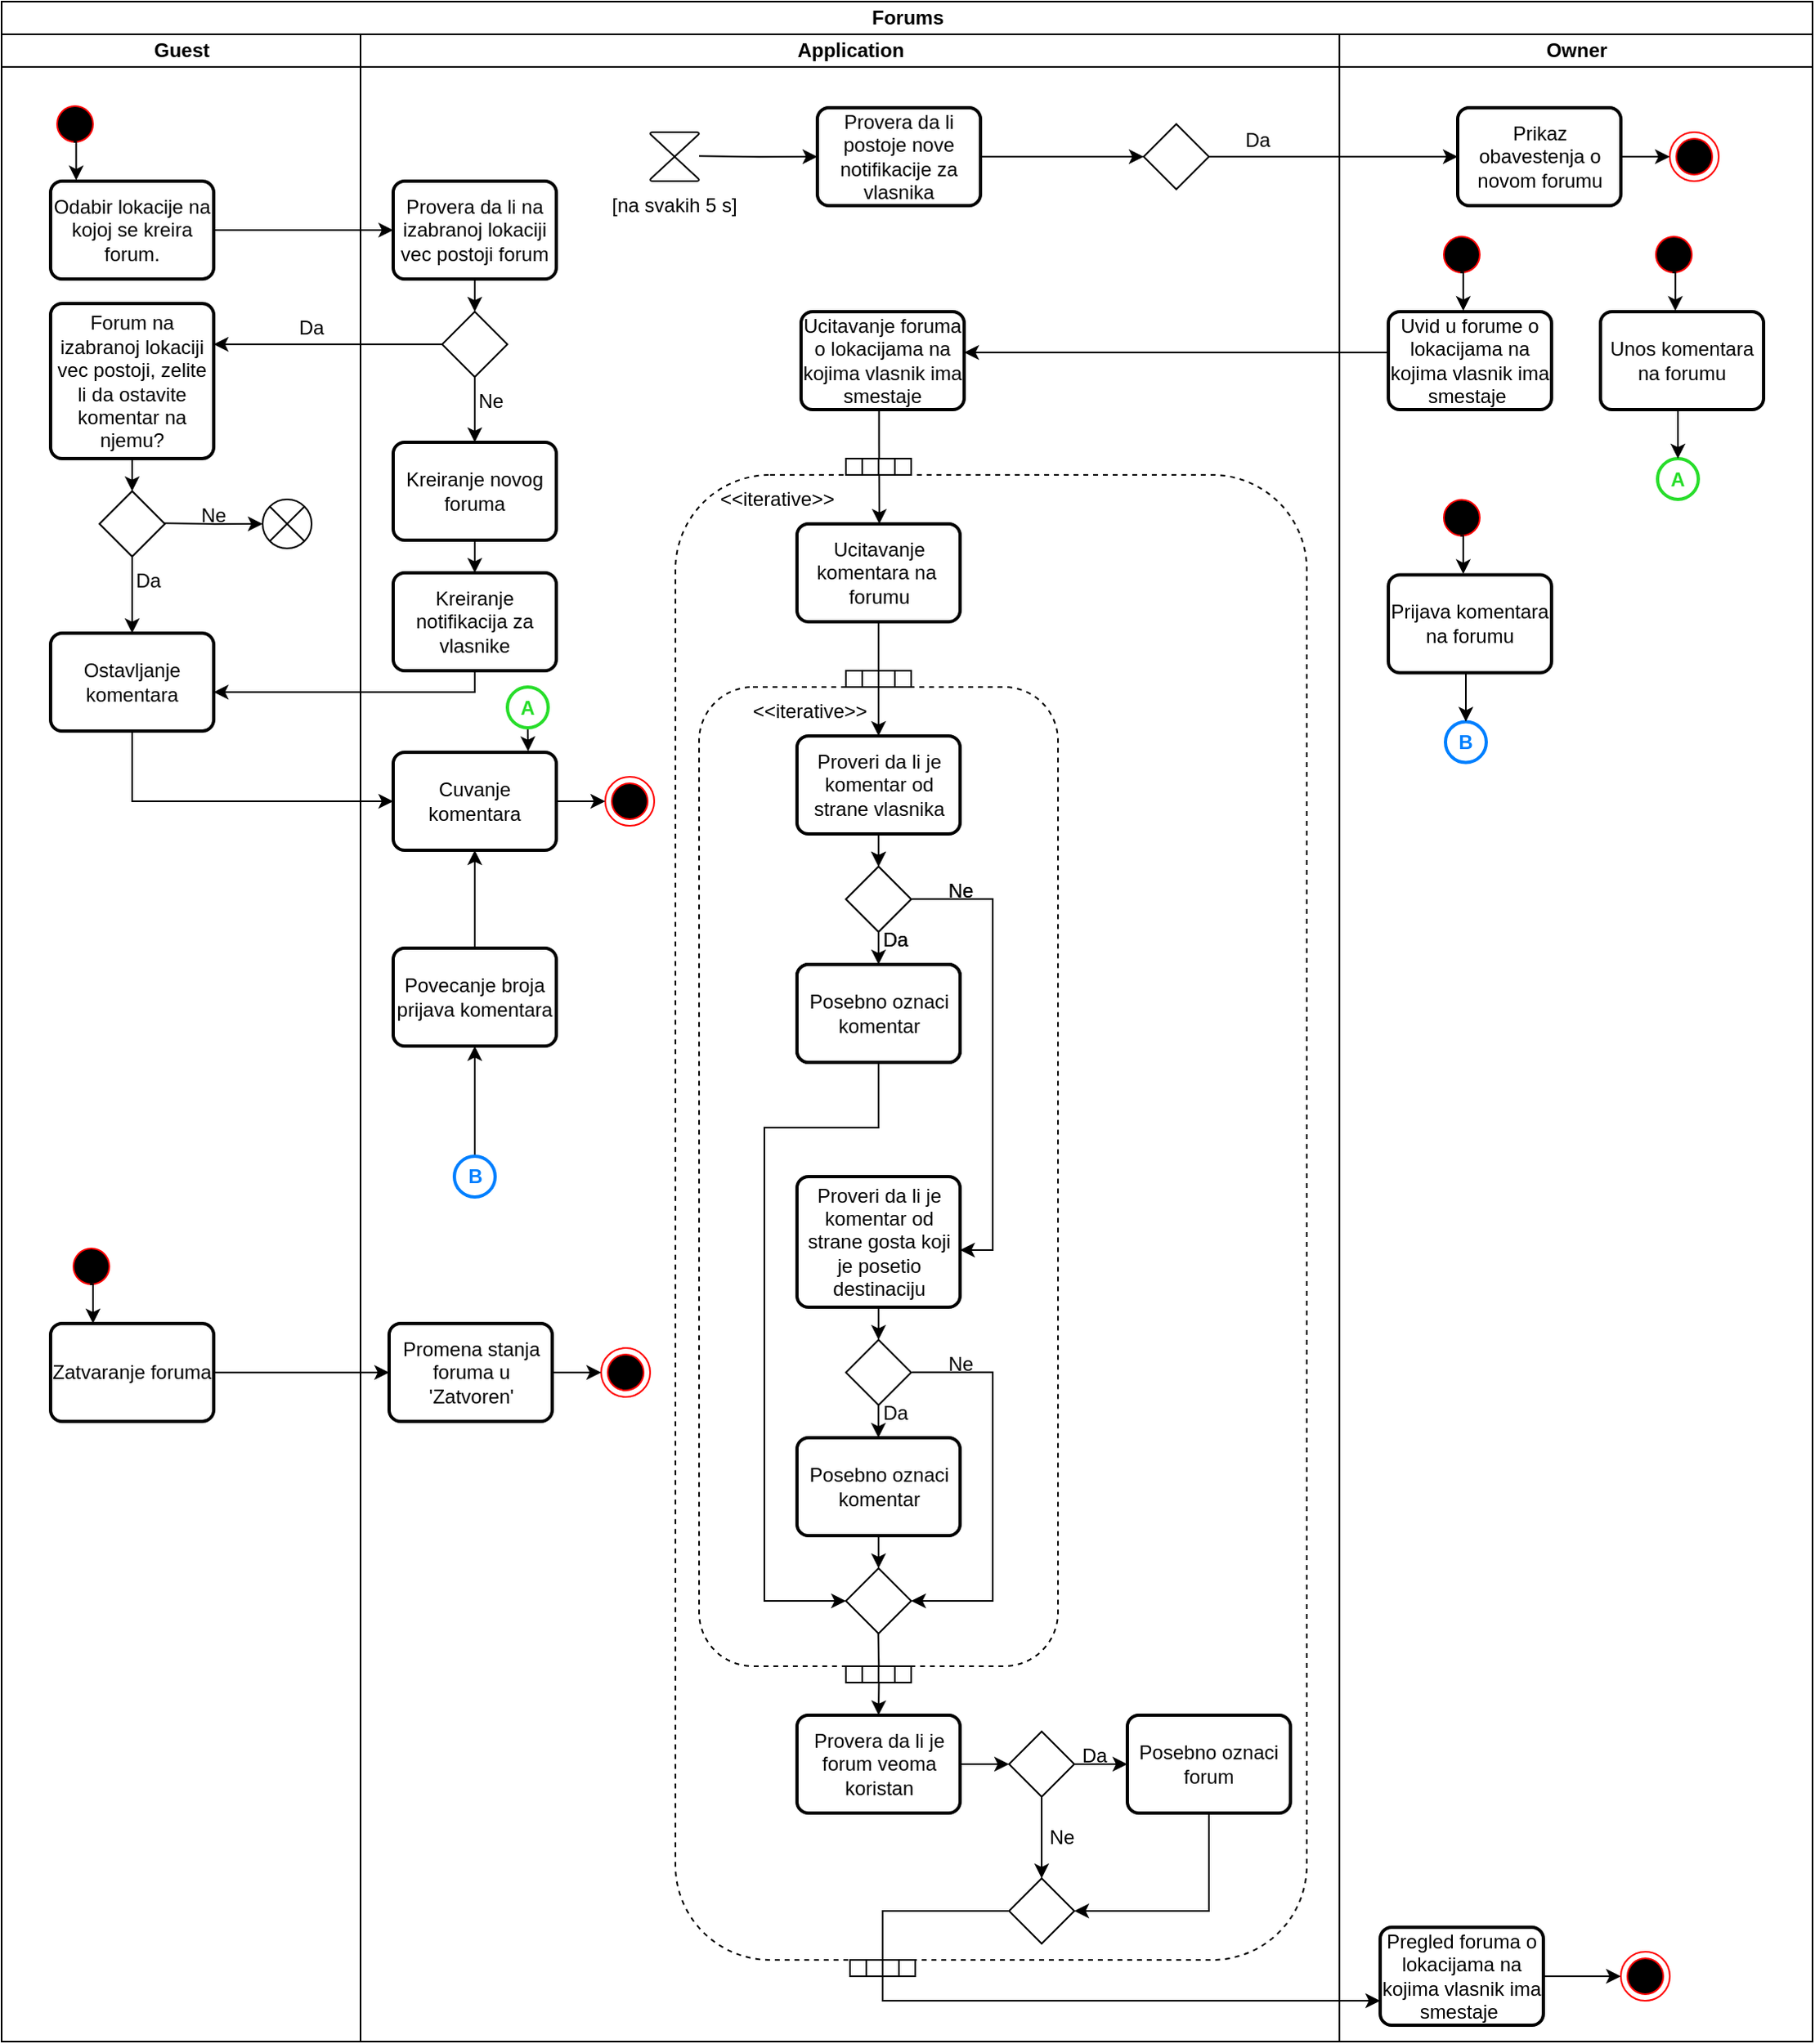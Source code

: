<mxfile version="21.2.8" type="device">
  <diagram id="prtHgNgQTEPvFCAcTncT" name="Page-1">
    <mxGraphModel dx="1596" dy="2378" grid="1" gridSize="10" guides="1" tooltips="1" connect="1" arrows="1" fold="1" page="1" pageScale="1" pageWidth="827" pageHeight="1169" math="0" shadow="0">
      <root>
        <mxCell id="0" />
        <mxCell id="1" parent="0" />
        <mxCell id="wQNE3chJPY6VE4QEGNj3-3" value="Forums" style="swimlane;childLayout=stackLayout;resizeParent=1;resizeParentMax=0;startSize=20;html=1;" parent="1" vertex="1">
          <mxGeometry x="280" y="-640" width="1110" height="1250" as="geometry" />
        </mxCell>
        <mxCell id="wQNE3chJPY6VE4QEGNj3-4" value="Guest" style="swimlane;startSize=20;html=1;" parent="wQNE3chJPY6VE4QEGNj3-3" vertex="1">
          <mxGeometry y="20" width="220" height="1230" as="geometry" />
        </mxCell>
        <mxCell id="wQNE3chJPY6VE4QEGNj3-7" value="Odabir lokacije na kojoj se kreira forum." style="rounded=1;whiteSpace=wrap;html=1;absoluteArcSize=1;arcSize=14;strokeWidth=2;" parent="wQNE3chJPY6VE4QEGNj3-4" vertex="1">
          <mxGeometry x="30" y="90" width="100" height="60" as="geometry" />
        </mxCell>
        <mxCell id="wQNE3chJPY6VE4QEGNj3-9" value="" style="ellipse;html=1;shape=startState;fillColor=#000000;strokeColor=#ff0000;" parent="wQNE3chJPY6VE4QEGNj3-4" vertex="1">
          <mxGeometry x="30" y="40" width="30" height="30" as="geometry" />
        </mxCell>
        <mxCell id="wQNE3chJPY6VE4QEGNj3-10" value="" style="edgeStyle=orthogonalEdgeStyle;rounded=0;orthogonalLoop=1;jettySize=auto;html=1;endArrow=classic;endFill=1;exitX=0.472;exitY=0.868;exitDx=0;exitDy=0;exitPerimeter=0;entryX=0.157;entryY=-0.008;entryDx=0;entryDy=0;entryPerimeter=0;" parent="wQNE3chJPY6VE4QEGNj3-4" source="wQNE3chJPY6VE4QEGNj3-9" target="wQNE3chJPY6VE4QEGNj3-7" edge="1">
          <mxGeometry relative="1" as="geometry">
            <mxPoint x="50" y="69.53" as="sourcePoint" />
            <mxPoint x="-50" y="-30.47" as="targetPoint" />
          </mxGeometry>
        </mxCell>
        <mxCell id="wQNE3chJPY6VE4QEGNj3-11" value="Ostavljanje komentara" style="rounded=1;whiteSpace=wrap;html=1;absoluteArcSize=1;arcSize=14;strokeWidth=2;" parent="wQNE3chJPY6VE4QEGNj3-4" vertex="1">
          <mxGeometry x="30" y="367" width="100" height="60" as="geometry" />
        </mxCell>
        <mxCell id="wQNE3chJPY6VE4QEGNj3-19" value="Forum na izabranoj lokaciji vec postoji, zelite li da ostavite komentar na njemu?" style="rounded=1;whiteSpace=wrap;html=1;absoluteArcSize=1;arcSize=14;strokeWidth=2;" parent="wQNE3chJPY6VE4QEGNj3-4" vertex="1">
          <mxGeometry x="30" y="165" width="100" height="95" as="geometry" />
        </mxCell>
        <mxCell id="wQNE3chJPY6VE4QEGNj3-20" value="Da" style="text;html=1;strokeColor=none;fillColor=none;align=center;verticalAlign=middle;whiteSpace=wrap;rounded=0;" parent="wQNE3chJPY6VE4QEGNj3-4" vertex="1">
          <mxGeometry x="160" y="165" width="60" height="30" as="geometry" />
        </mxCell>
        <mxCell id="wQNE3chJPY6VE4QEGNj3-21" value="" style="edgeStyle=orthogonalEdgeStyle;rounded=0;orthogonalLoop=1;jettySize=auto;html=1;endArrow=classic;endFill=1;exitX=0.5;exitY=1;exitDx=0;exitDy=0;" parent="wQNE3chJPY6VE4QEGNj3-4" source="wQNE3chJPY6VE4QEGNj3-15" edge="1">
          <mxGeometry relative="1" as="geometry">
            <mxPoint x="290" y="40" as="sourcePoint" />
            <mxPoint x="130" y="190" as="targetPoint" />
            <Array as="points" />
          </mxGeometry>
        </mxCell>
        <mxCell id="wQNE3chJPY6VE4QEGNj3-22" value="" style="rhombus;whiteSpace=wrap;html=1;fontFamily=Helvetica;fontSize=12;fontColor=#000000;align=center;rotation=90;" parent="wQNE3chJPY6VE4QEGNj3-4" vertex="1">
          <mxGeometry x="60" y="280" width="40" height="40" as="geometry" />
        </mxCell>
        <mxCell id="wQNE3chJPY6VE4QEGNj3-23" value="" style="rhombus;whiteSpace=wrap;html=1;fontFamily=Helvetica;fontSize=12;fontColor=#000000;align=center;rotation=90;" parent="wQNE3chJPY6VE4QEGNj3-4" vertex="1">
          <mxGeometry x="60" y="280" width="40" height="40" as="geometry" />
        </mxCell>
        <mxCell id="wQNE3chJPY6VE4QEGNj3-24" value="" style="edgeStyle=orthogonalEdgeStyle;rounded=0;orthogonalLoop=1;jettySize=auto;html=1;endArrow=classic;endFill=1;entryX=0;entryY=0.5;entryDx=0;entryDy=0;exitX=0.5;exitY=1;exitDx=0;exitDy=0;" parent="wQNE3chJPY6VE4QEGNj3-4" edge="1">
          <mxGeometry relative="1" as="geometry">
            <mxPoint x="80" y="260" as="sourcePoint" />
            <mxPoint x="80" y="280" as="targetPoint" />
          </mxGeometry>
        </mxCell>
        <mxCell id="wQNE3chJPY6VE4QEGNj3-27" value="" style="edgeStyle=orthogonalEdgeStyle;rounded=0;orthogonalLoop=1;jettySize=auto;html=1;endArrow=classic;endFill=1;exitX=1;exitY=0.5;exitDx=0;exitDy=0;entryX=0.5;entryY=0;entryDx=0;entryDy=0;" parent="wQNE3chJPY6VE4QEGNj3-4" source="wQNE3chJPY6VE4QEGNj3-23" target="wQNE3chJPY6VE4QEGNj3-11" edge="1">
          <mxGeometry relative="1" as="geometry">
            <mxPoint x="90" y="270" as="sourcePoint" />
            <mxPoint x="90" y="330" as="targetPoint" />
            <Array as="points" />
          </mxGeometry>
        </mxCell>
        <mxCell id="wQNE3chJPY6VE4QEGNj3-28" value="Da" style="text;html=1;strokeColor=none;fillColor=none;align=center;verticalAlign=middle;whiteSpace=wrap;rounded=0;" parent="wQNE3chJPY6VE4QEGNj3-4" vertex="1">
          <mxGeometry x="60" y="320" width="60" height="30" as="geometry" />
        </mxCell>
        <mxCell id="wQNE3chJPY6VE4QEGNj3-29" value="" style="edgeStyle=orthogonalEdgeStyle;rounded=0;orthogonalLoop=1;jettySize=auto;html=1;endArrow=classic;endFill=1;exitX=1;exitY=0.5;exitDx=0;exitDy=0;" parent="wQNE3chJPY6VE4QEGNj3-4" edge="1">
          <mxGeometry relative="1" as="geometry">
            <mxPoint x="100" y="299.57" as="sourcePoint" />
            <mxPoint x="160" y="300" as="targetPoint" />
          </mxGeometry>
        </mxCell>
        <mxCell id="wQNE3chJPY6VE4QEGNj3-30" value="" style="shape=sumEllipse;perimeter=ellipsePerimeter;whiteSpace=wrap;html=1;backgroundOutline=1;" parent="wQNE3chJPY6VE4QEGNj3-4" vertex="1">
          <mxGeometry x="160" y="285" width="30" height="30" as="geometry" />
        </mxCell>
        <mxCell id="wQNE3chJPY6VE4QEGNj3-31" value="Ne" style="text;html=1;strokeColor=none;fillColor=none;align=center;verticalAlign=middle;whiteSpace=wrap;rounded=0;" parent="wQNE3chJPY6VE4QEGNj3-4" vertex="1">
          <mxGeometry x="100" y="280" width="60" height="30" as="geometry" />
        </mxCell>
        <mxCell id="wQNE3chJPY6VE4QEGNj3-45" value="" style="edgeStyle=orthogonalEdgeStyle;rounded=0;orthogonalLoop=1;jettySize=auto;html=1;endArrow=classic;endFill=1;exitX=1;exitY=0.5;exitDx=0;exitDy=0;entryX=0;entryY=0.5;entryDx=0;entryDy=0;" parent="wQNE3chJPY6VE4QEGNj3-4" target="wQNE3chJPY6VE4QEGNj3-40" edge="1">
          <mxGeometry relative="1" as="geometry">
            <mxPoint x="80" y="427" as="sourcePoint" />
            <mxPoint x="-80" y="620" as="targetPoint" />
            <Array as="points">
              <mxPoint x="80" y="470" />
            </Array>
          </mxGeometry>
        </mxCell>
        <mxCell id="EjHykA7havlKf1gT6llg-3" value="" style="ellipse;html=1;shape=startState;fillColor=#000000;strokeColor=#ff0000;" vertex="1" parent="wQNE3chJPY6VE4QEGNj3-4">
          <mxGeometry x="40" y="740" width="30" height="30" as="geometry" />
        </mxCell>
        <mxCell id="EjHykA7havlKf1gT6llg-4" value="" style="edgeStyle=orthogonalEdgeStyle;rounded=0;orthogonalLoop=1;jettySize=auto;html=1;endArrow=classic;endFill=1;exitX=0.472;exitY=0.868;exitDx=0;exitDy=0;exitPerimeter=0;entryX=0.157;entryY=-0.008;entryDx=0;entryDy=0;entryPerimeter=0;" edge="1" parent="wQNE3chJPY6VE4QEGNj3-4" source="EjHykA7havlKf1gT6llg-3">
          <mxGeometry relative="1" as="geometry">
            <mxPoint x="60" y="769.53" as="sourcePoint" />
            <mxPoint x="56" y="790" as="targetPoint" />
          </mxGeometry>
        </mxCell>
        <mxCell id="EjHykA7havlKf1gT6llg-5" value="Zatvaranje foruma" style="rounded=1;whiteSpace=wrap;html=1;absoluteArcSize=1;arcSize=14;strokeWidth=2;" vertex="1" parent="wQNE3chJPY6VE4QEGNj3-4">
          <mxGeometry x="30" y="790" width="100" height="60" as="geometry" />
        </mxCell>
        <mxCell id="wQNE3chJPY6VE4QEGNj3-17" value="" style="edgeStyle=orthogonalEdgeStyle;rounded=0;orthogonalLoop=1;jettySize=auto;html=1;endArrow=classic;endFill=1;exitX=1;exitY=0.5;exitDx=0;exitDy=0;entryX=1;entryY=0.602;entryDx=0;entryDy=0;entryPerimeter=0;" parent="wQNE3chJPY6VE4QEGNj3-3" source="wQNE3chJPY6VE4QEGNj3-15" target="wQNE3chJPY6VE4QEGNj3-11" edge="1">
          <mxGeometry relative="1" as="geometry">
            <mxPoint x="290" y="262.0" as="sourcePoint" />
            <mxPoint x="290" y="427" as="targetPoint" />
            <Array as="points">
              <mxPoint x="290" y="423" />
            </Array>
          </mxGeometry>
        </mxCell>
        <mxCell id="wQNE3chJPY6VE4QEGNj3-5" value="Application" style="swimlane;startSize=20;html=1;" parent="wQNE3chJPY6VE4QEGNj3-3" vertex="1">
          <mxGeometry x="220" y="20" width="600" height="1230" as="geometry" />
        </mxCell>
        <mxCell id="wQNE3chJPY6VE4QEGNj3-203" value="" style="rounded=1;whiteSpace=wrap;html=1;dashed=1;glass=0;fillColor=default;fontColor=#007fff;" parent="wQNE3chJPY6VE4QEGNj3-5" vertex="1">
          <mxGeometry x="193" y="270" width="387" height="910" as="geometry" />
        </mxCell>
        <mxCell id="wQNE3chJPY6VE4QEGNj3-94" value="" style="rounded=1;whiteSpace=wrap;html=1;dashed=1;" parent="wQNE3chJPY6VE4QEGNj3-5" vertex="1">
          <mxGeometry x="207.5" y="400" width="220" height="600" as="geometry" />
        </mxCell>
        <mxCell id="wQNE3chJPY6VE4QEGNj3-13" value="Provera da li na izabranoj lokaciji vec postoji forum" style="rounded=1;whiteSpace=wrap;html=1;absoluteArcSize=1;arcSize=14;strokeWidth=2;" parent="wQNE3chJPY6VE4QEGNj3-5" vertex="1">
          <mxGeometry x="20" y="90" width="100" height="60" as="geometry" />
        </mxCell>
        <mxCell id="wQNE3chJPY6VE4QEGNj3-15" value="" style="rhombus;whiteSpace=wrap;html=1;fontFamily=Helvetica;fontSize=12;fontColor=#000000;align=center;rotation=90;" parent="wQNE3chJPY6VE4QEGNj3-5" vertex="1">
          <mxGeometry x="50" y="170" width="40" height="40" as="geometry" />
        </mxCell>
        <mxCell id="wQNE3chJPY6VE4QEGNj3-16" value="" style="edgeStyle=orthogonalEdgeStyle;rounded=0;orthogonalLoop=1;jettySize=auto;html=1;endArrow=classic;endFill=1;entryX=0;entryY=0.5;entryDx=0;entryDy=0;exitX=0.5;exitY=1;exitDx=0;exitDy=0;" parent="wQNE3chJPY6VE4QEGNj3-5" source="wQNE3chJPY6VE4QEGNj3-13" edge="1">
          <mxGeometry relative="1" as="geometry">
            <mxPoint x="-30" y="170" as="sourcePoint" />
            <mxPoint x="70" y="170" as="targetPoint" />
          </mxGeometry>
        </mxCell>
        <mxCell id="wQNE3chJPY6VE4QEGNj3-32" value="Kreiranje novog foruma" style="rounded=1;whiteSpace=wrap;html=1;absoluteArcSize=1;arcSize=14;strokeWidth=2;" parent="wQNE3chJPY6VE4QEGNj3-5" vertex="1">
          <mxGeometry x="20" y="250" width="100" height="60" as="geometry" />
        </mxCell>
        <mxCell id="wQNE3chJPY6VE4QEGNj3-33" value="" style="edgeStyle=orthogonalEdgeStyle;rounded=0;orthogonalLoop=1;jettySize=auto;html=1;endArrow=classic;endFill=1;entryX=0.5;entryY=0;entryDx=0;entryDy=0;exitX=1;exitY=0.5;exitDx=0;exitDy=0;" parent="wQNE3chJPY6VE4QEGNj3-5" source="wQNE3chJPY6VE4QEGNj3-15" target="wQNE3chJPY6VE4QEGNj3-32" edge="1">
          <mxGeometry relative="1" as="geometry">
            <mxPoint x="80" y="160" as="sourcePoint" />
            <mxPoint x="80" y="180" as="targetPoint" />
          </mxGeometry>
        </mxCell>
        <mxCell id="wQNE3chJPY6VE4QEGNj3-18" value="Ne" style="text;html=1;strokeColor=none;fillColor=none;align=center;verticalAlign=middle;whiteSpace=wrap;rounded=0;" parent="wQNE3chJPY6VE4QEGNj3-5" vertex="1">
          <mxGeometry x="50" y="210" width="60" height="30" as="geometry" />
        </mxCell>
        <mxCell id="wQNE3chJPY6VE4QEGNj3-36" value="Kreiranje notifikacija za vlasnike" style="rounded=1;whiteSpace=wrap;html=1;absoluteArcSize=1;arcSize=14;strokeWidth=2;" parent="wQNE3chJPY6VE4QEGNj3-5" vertex="1">
          <mxGeometry x="20" y="330" width="100" height="60" as="geometry" />
        </mxCell>
        <mxCell id="wQNE3chJPY6VE4QEGNj3-37" value="" style="edgeStyle=orthogonalEdgeStyle;rounded=0;orthogonalLoop=1;jettySize=auto;html=1;endArrow=classic;endFill=1;entryX=0.5;entryY=0;entryDx=0;entryDy=0;" parent="wQNE3chJPY6VE4QEGNj3-5" target="wQNE3chJPY6VE4QEGNj3-36" edge="1">
          <mxGeometry relative="1" as="geometry">
            <mxPoint x="70" y="311" as="sourcePoint" />
            <mxPoint x="80" y="260" as="targetPoint" />
          </mxGeometry>
        </mxCell>
        <mxCell id="wQNE3chJPY6VE4QEGNj3-40" value="Cuvanje komentara" style="rounded=1;whiteSpace=wrap;html=1;absoluteArcSize=1;arcSize=14;strokeWidth=2;" parent="wQNE3chJPY6VE4QEGNj3-5" vertex="1">
          <mxGeometry x="20" y="440" width="100" height="60" as="geometry" />
        </mxCell>
        <mxCell id="wQNE3chJPY6VE4QEGNj3-46" value="" style="ellipse;html=1;shape=endState;fillColor=#000000;strokeColor=#ff0000;" parent="wQNE3chJPY6VE4QEGNj3-5" vertex="1">
          <mxGeometry x="150" y="455" width="30" height="30" as="geometry" />
        </mxCell>
        <mxCell id="wQNE3chJPY6VE4QEGNj3-47" value="" style="edgeStyle=orthogonalEdgeStyle;rounded=0;orthogonalLoop=1;jettySize=auto;html=1;endArrow=classic;endFill=1;entryX=0;entryY=0.5;entryDx=0;entryDy=0;" parent="wQNE3chJPY6VE4QEGNj3-5" edge="1">
          <mxGeometry relative="1" as="geometry">
            <mxPoint x="120" y="470" as="sourcePoint" />
            <mxPoint x="150" y="469.55" as="targetPoint" />
          </mxGeometry>
        </mxCell>
        <mxCell id="wQNE3chJPY6VE4QEGNj3-48" value="" style="verticalLabelPosition=bottom;verticalAlign=top;html=1;shape=mxgraph.flowchart.collate;" parent="wQNE3chJPY6VE4QEGNj3-5" vertex="1">
          <mxGeometry x="177.5" y="60" width="30" height="30" as="geometry" />
        </mxCell>
        <mxCell id="wQNE3chJPY6VE4QEGNj3-49" value="[na svakih 5 s]" style="text;html=1;strokeColor=none;fillColor=none;align=center;verticalAlign=middle;whiteSpace=wrap;rounded=0;" parent="wQNE3chJPY6VE4QEGNj3-5" vertex="1">
          <mxGeometry x="150" y="90" width="85" height="30" as="geometry" />
        </mxCell>
        <mxCell id="wQNE3chJPY6VE4QEGNj3-50" value="" style="edgeStyle=orthogonalEdgeStyle;rounded=0;orthogonalLoop=1;jettySize=auto;html=1;endArrow=classic;endFill=1;exitX=1;exitY=0.5;exitDx=0;exitDy=0;" parent="wQNE3chJPY6VE4QEGNj3-5" edge="1">
          <mxGeometry relative="1" as="geometry">
            <mxPoint x="207.5" y="74.62" as="sourcePoint" />
            <mxPoint x="280" y="75" as="targetPoint" />
          </mxGeometry>
        </mxCell>
        <mxCell id="wQNE3chJPY6VE4QEGNj3-51" value="Provera da li postoje nove notifikacije za vlasnika" style="rounded=1;whiteSpace=wrap;html=1;absoluteArcSize=1;arcSize=14;strokeWidth=2;" parent="wQNE3chJPY6VE4QEGNj3-5" vertex="1">
          <mxGeometry x="280" y="45" width="100" height="60" as="geometry" />
        </mxCell>
        <mxCell id="wQNE3chJPY6VE4QEGNj3-59" value="Ucitavanje foruma o lokacijama na kojima vlasnik ima smestaje" style="rounded=1;whiteSpace=wrap;html=1;absoluteArcSize=1;arcSize=14;strokeWidth=2;" parent="wQNE3chJPY6VE4QEGNj3-5" vertex="1">
          <mxGeometry x="270" y="170" width="100" height="60" as="geometry" />
        </mxCell>
        <mxCell id="wQNE3chJPY6VE4QEGNj3-60" value="" style="edgeStyle=orthogonalEdgeStyle;rounded=0;orthogonalLoop=1;jettySize=auto;html=1;endArrow=classic;endFill=1;exitX=-0.003;exitY=0.416;exitDx=0;exitDy=0;exitPerimeter=0;" parent="wQNE3chJPY6VE4QEGNj3-5" source="wQNE3chJPY6VE4QEGNj3-56" edge="1">
          <mxGeometry relative="1" as="geometry">
            <mxPoint x="460" y="195" as="sourcePoint" />
            <mxPoint x="370" y="195" as="targetPoint" />
            <Array as="points" />
          </mxGeometry>
        </mxCell>
        <mxCell id="wQNE3chJPY6VE4QEGNj3-63" value="Ucitavanje komentara na&amp;nbsp; forumu" style="rounded=1;whiteSpace=wrap;html=1;absoluteArcSize=1;arcSize=14;strokeWidth=2;" parent="wQNE3chJPY6VE4QEGNj3-5" vertex="1">
          <mxGeometry x="267.5" y="300" width="100" height="60" as="geometry" />
        </mxCell>
        <mxCell id="wQNE3chJPY6VE4QEGNj3-89" value="" style="whiteSpace=wrap;html=1;aspect=fixed;imageWidth=24;" parent="wQNE3chJPY6VE4QEGNj3-5" vertex="1">
          <mxGeometry x="297.5" y="390" width="10" height="10" as="geometry" />
        </mxCell>
        <mxCell id="wQNE3chJPY6VE4QEGNj3-90" value="" style="whiteSpace=wrap;html=1;aspect=fixed;imageWidth=24;" parent="wQNE3chJPY6VE4QEGNj3-5" vertex="1">
          <mxGeometry x="307.5" y="390" width="10" height="10" as="geometry" />
        </mxCell>
        <mxCell id="wQNE3chJPY6VE4QEGNj3-91" value="" style="whiteSpace=wrap;html=1;aspect=fixed;imageWidth=24;" parent="wQNE3chJPY6VE4QEGNj3-5" vertex="1">
          <mxGeometry x="317.5" y="390" width="10" height="10" as="geometry" />
        </mxCell>
        <mxCell id="wQNE3chJPY6VE4QEGNj3-92" value="" style="whiteSpace=wrap;html=1;aspect=fixed;imageWidth=24;" parent="wQNE3chJPY6VE4QEGNj3-5" vertex="1">
          <mxGeometry x="327.5" y="390" width="10" height="10" as="geometry" />
        </mxCell>
        <mxCell id="wQNE3chJPY6VE4QEGNj3-96" value="" style="edgeStyle=orthogonalEdgeStyle;rounded=0;orthogonalLoop=1;jettySize=auto;html=1;endArrow=classic;endFill=1;exitX=0.5;exitY=1;exitDx=0;exitDy=0;" parent="wQNE3chJPY6VE4QEGNj3-5" source="wQNE3chJPY6VE4QEGNj3-63" edge="1">
          <mxGeometry relative="1" as="geometry">
            <mxPoint x="317.4" y="400" as="sourcePoint" />
            <mxPoint x="317.52" y="430" as="targetPoint" />
            <Array as="points" />
          </mxGeometry>
        </mxCell>
        <mxCell id="wQNE3chJPY6VE4QEGNj3-97" value="&amp;lt;&amp;lt;iterative&amp;gt;&amp;gt;" style="text;html=1;strokeColor=none;fillColor=none;align=center;verticalAlign=middle;whiteSpace=wrap;rounded=0;" parent="wQNE3chJPY6VE4QEGNj3-5" vertex="1">
          <mxGeometry x="232.5" y="400" width="85" height="30" as="geometry" />
        </mxCell>
        <mxCell id="wQNE3chJPY6VE4QEGNj3-98" value="Proveri da li je komentar od strane vlasnika" style="rounded=1;whiteSpace=wrap;html=1;absoluteArcSize=1;arcSize=14;strokeWidth=2;" parent="wQNE3chJPY6VE4QEGNj3-5" vertex="1">
          <mxGeometry x="267.5" y="430" width="100" height="60" as="geometry" />
        </mxCell>
        <mxCell id="wQNE3chJPY6VE4QEGNj3-99" value="" style="rhombus;whiteSpace=wrap;html=1;fontFamily=Helvetica;fontSize=12;fontColor=#000000;align=center;rotation=90;" parent="wQNE3chJPY6VE4QEGNj3-5" vertex="1">
          <mxGeometry x="297.5" y="510" width="40" height="40" as="geometry" />
        </mxCell>
        <mxCell id="wQNE3chJPY6VE4QEGNj3-100" value="" style="edgeStyle=orthogonalEdgeStyle;rounded=0;orthogonalLoop=1;jettySize=auto;html=1;endArrow=classic;endFill=1;entryX=0;entryY=0.5;entryDx=0;entryDy=0;exitX=0.5;exitY=1;exitDx=0;exitDy=0;" parent="wQNE3chJPY6VE4QEGNj3-5" source="wQNE3chJPY6VE4QEGNj3-98" edge="1">
          <mxGeometry relative="1" as="geometry">
            <mxPoint x="217.5" y="510" as="sourcePoint" />
            <mxPoint x="317.5" y="510" as="targetPoint" />
          </mxGeometry>
        </mxCell>
        <mxCell id="wQNE3chJPY6VE4QEGNj3-101" value="Posebno oznaci komentar" style="rounded=1;whiteSpace=wrap;html=1;absoluteArcSize=1;arcSize=14;strokeWidth=2;" parent="wQNE3chJPY6VE4QEGNj3-5" vertex="1">
          <mxGeometry x="267.5" y="570" width="100" height="60" as="geometry" />
        </mxCell>
        <mxCell id="wQNE3chJPY6VE4QEGNj3-103" value="" style="edgeStyle=orthogonalEdgeStyle;rounded=0;orthogonalLoop=1;jettySize=auto;html=1;endArrow=classic;endFill=1;entryX=0.5;entryY=1;entryDx=0;entryDy=0;exitX=0.5;exitY=1;exitDx=0;exitDy=0;" parent="wQNE3chJPY6VE4QEGNj3-5" source="wQNE3chJPY6VE4QEGNj3-101" target="wQNE3chJPY6VE4QEGNj3-196" edge="1">
          <mxGeometry relative="1" as="geometry">
            <mxPoint x="217.5" y="650" as="sourcePoint" />
            <mxPoint x="317.5" y="650" as="targetPoint" />
            <Array as="points">
              <mxPoint x="317.5" y="670" />
              <mxPoint x="247.5" y="670" />
              <mxPoint x="247.5" y="960" />
            </Array>
          </mxGeometry>
        </mxCell>
        <mxCell id="wQNE3chJPY6VE4QEGNj3-104" value="" style="edgeStyle=orthogonalEdgeStyle;rounded=0;orthogonalLoop=1;jettySize=auto;html=1;endArrow=classic;endFill=1;exitX=0.5;exitY=1;exitDx=0;exitDy=0;" parent="wQNE3chJPY6VE4QEGNj3-5" edge="1">
          <mxGeometry relative="1" as="geometry">
            <mxPoint x="317.5" y="550" as="sourcePoint" />
            <mxPoint x="317.5" y="570" as="targetPoint" />
            <Array as="points">
              <mxPoint x="317.5" y="550" />
              <mxPoint x="317.5" y="550" />
            </Array>
          </mxGeometry>
        </mxCell>
        <mxCell id="wQNE3chJPY6VE4QEGNj3-105" value="Da" style="text;html=1;strokeColor=none;fillColor=none;align=center;verticalAlign=middle;whiteSpace=wrap;rounded=0;" parent="wQNE3chJPY6VE4QEGNj3-5" vertex="1">
          <mxGeometry x="297.5" y="540" width="60" height="30" as="geometry" />
        </mxCell>
        <mxCell id="wQNE3chJPY6VE4QEGNj3-107" value="Ne" style="text;html=1;strokeColor=none;fillColor=none;align=center;verticalAlign=middle;whiteSpace=wrap;rounded=0;" parent="wQNE3chJPY6VE4QEGNj3-5" vertex="1">
          <mxGeometry x="337.5" y="510" width="60" height="30" as="geometry" />
        </mxCell>
        <mxCell id="wQNE3chJPY6VE4QEGNj3-180" value="" style="edgeStyle=orthogonalEdgeStyle;rounded=0;orthogonalLoop=1;jettySize=auto;html=1;endArrow=classic;endFill=1;entryX=0;entryY=0.5;entryDx=0;entryDy=0;exitX=0.5;exitY=1;exitDx=0;exitDy=0;" parent="wQNE3chJPY6VE4QEGNj3-5" edge="1">
          <mxGeometry relative="1" as="geometry">
            <mxPoint x="317.5" y="490" as="sourcePoint" />
            <mxPoint x="317.5" y="510" as="targetPoint" />
          </mxGeometry>
        </mxCell>
        <mxCell id="wQNE3chJPY6VE4QEGNj3-181" value="" style="rhombus;whiteSpace=wrap;html=1;fontFamily=Helvetica;fontSize=12;fontColor=#000000;align=center;rotation=90;" parent="wQNE3chJPY6VE4QEGNj3-5" vertex="1">
          <mxGeometry x="297.5" y="510" width="40" height="40" as="geometry" />
        </mxCell>
        <mxCell id="wQNE3chJPY6VE4QEGNj3-182" value="" style="edgeStyle=orthogonalEdgeStyle;rounded=0;orthogonalLoop=1;jettySize=auto;html=1;endArrow=classic;endFill=1;exitX=0.008;exitY=0.662;exitDx=0;exitDy=0;exitPerimeter=0;" parent="wQNE3chJPY6VE4QEGNj3-5" source="wQNE3chJPY6VE4QEGNj3-184" target="wQNE3chJPY6VE4QEGNj3-197" edge="1">
          <mxGeometry relative="1" as="geometry">
            <mxPoint x="347.5" y="539.7" as="sourcePoint" />
            <mxPoint x="467.5" y="600" as="targetPoint" />
            <Array as="points">
              <mxPoint x="387.5" y="530" />
              <mxPoint x="387.5" y="745" />
            </Array>
          </mxGeometry>
        </mxCell>
        <mxCell id="wQNE3chJPY6VE4QEGNj3-183" value="Da" style="text;html=1;strokeColor=none;fillColor=none;align=center;verticalAlign=middle;whiteSpace=wrap;rounded=0;" parent="wQNE3chJPY6VE4QEGNj3-5" vertex="1">
          <mxGeometry x="297.5" y="540" width="60" height="30" as="geometry" />
        </mxCell>
        <mxCell id="wQNE3chJPY6VE4QEGNj3-184" value="Ne" style="text;html=1;strokeColor=none;fillColor=none;align=center;verticalAlign=middle;whiteSpace=wrap;rounded=0;" parent="wQNE3chJPY6VE4QEGNj3-5" vertex="1">
          <mxGeometry x="337.5" y="510" width="60" height="30" as="geometry" />
        </mxCell>
        <mxCell id="wQNE3chJPY6VE4QEGNj3-185" value="Posebno oznaci komentar" style="rounded=1;whiteSpace=wrap;html=1;absoluteArcSize=1;arcSize=14;strokeWidth=2;" parent="wQNE3chJPY6VE4QEGNj3-5" vertex="1">
          <mxGeometry x="267.5" y="570" width="100" height="60" as="geometry" />
        </mxCell>
        <mxCell id="wQNE3chJPY6VE4QEGNj3-188" value="" style="edgeStyle=orthogonalEdgeStyle;rounded=0;orthogonalLoop=1;jettySize=auto;html=1;endArrow=classic;endFill=1;exitX=0.5;exitY=1;exitDx=0;exitDy=0;" parent="wQNE3chJPY6VE4QEGNj3-5" edge="1">
          <mxGeometry relative="1" as="geometry">
            <mxPoint x="317.33" y="980" as="sourcePoint" />
            <mxPoint x="317.5" y="1030" as="targetPoint" />
          </mxGeometry>
        </mxCell>
        <mxCell id="wQNE3chJPY6VE4QEGNj3-189" value="" style="edgeStyle=orthogonalEdgeStyle;rounded=0;orthogonalLoop=1;jettySize=auto;html=1;endArrow=classic;endFill=1;entryX=0;entryY=0.5;entryDx=0;entryDy=0;exitX=0.5;exitY=1;exitDx=0;exitDy=0;" parent="wQNE3chJPY6VE4QEGNj3-5" edge="1">
          <mxGeometry relative="1" as="geometry">
            <mxPoint x="317.5" y="780" as="sourcePoint" />
            <mxPoint x="317.5" y="800" as="targetPoint" />
          </mxGeometry>
        </mxCell>
        <mxCell id="wQNE3chJPY6VE4QEGNj3-190" value="" style="rhombus;whiteSpace=wrap;html=1;fontFamily=Helvetica;fontSize=12;fontColor=#000000;align=center;rotation=90;" parent="wQNE3chJPY6VE4QEGNj3-5" vertex="1">
          <mxGeometry x="297.5" y="800" width="40" height="40" as="geometry" />
        </mxCell>
        <mxCell id="wQNE3chJPY6VE4QEGNj3-192" value="Da" style="text;html=1;strokeColor=none;fillColor=none;align=center;verticalAlign=middle;whiteSpace=wrap;rounded=0;" parent="wQNE3chJPY6VE4QEGNj3-5" vertex="1">
          <mxGeometry x="297.5" y="830" width="60" height="30" as="geometry" />
        </mxCell>
        <mxCell id="wQNE3chJPY6VE4QEGNj3-193" value="Ne" style="text;html=1;strokeColor=none;fillColor=none;align=center;verticalAlign=middle;whiteSpace=wrap;rounded=0;" parent="wQNE3chJPY6VE4QEGNj3-5" vertex="1">
          <mxGeometry x="337.5" y="800" width="60" height="30" as="geometry" />
        </mxCell>
        <mxCell id="wQNE3chJPY6VE4QEGNj3-194" value="Posebno oznaci komentar" style="rounded=1;whiteSpace=wrap;html=1;absoluteArcSize=1;arcSize=14;strokeWidth=2;" parent="wQNE3chJPY6VE4QEGNj3-5" vertex="1">
          <mxGeometry x="267.5" y="860" width="100" height="60" as="geometry" />
        </mxCell>
        <mxCell id="wQNE3chJPY6VE4QEGNj3-195" value="" style="edgeStyle=orthogonalEdgeStyle;rounded=0;orthogonalLoop=1;jettySize=auto;html=1;endArrow=classic;endFill=1;entryX=0;entryY=0.5;entryDx=0;entryDy=0;exitX=0.5;exitY=1;exitDx=0;exitDy=0;" parent="wQNE3chJPY6VE4QEGNj3-5" source="wQNE3chJPY6VE4QEGNj3-194" edge="1">
          <mxGeometry relative="1" as="geometry">
            <mxPoint x="217.5" y="940" as="sourcePoint" />
            <mxPoint x="317.5" y="940" as="targetPoint" />
          </mxGeometry>
        </mxCell>
        <mxCell id="wQNE3chJPY6VE4QEGNj3-196" value="" style="rhombus;whiteSpace=wrap;html=1;fontFamily=Helvetica;fontSize=12;fontColor=#000000;align=center;rotation=90;" parent="wQNE3chJPY6VE4QEGNj3-5" vertex="1">
          <mxGeometry x="297.5" y="940" width="40" height="40" as="geometry" />
        </mxCell>
        <mxCell id="wQNE3chJPY6VE4QEGNj3-191" value="" style="edgeStyle=orthogonalEdgeStyle;rounded=0;orthogonalLoop=1;jettySize=auto;html=1;endArrow=classic;endFill=1;exitX=0.008;exitY=0.662;exitDx=0;exitDy=0;entryX=0.5;entryY=0;entryDx=0;entryDy=0;exitPerimeter=0;" parent="wQNE3chJPY6VE4QEGNj3-5" source="wQNE3chJPY6VE4QEGNj3-193" target="wQNE3chJPY6VE4QEGNj3-196" edge="1">
          <mxGeometry relative="1" as="geometry">
            <mxPoint x="347.5" y="829.7" as="sourcePoint" />
            <mxPoint x="467.5" y="890" as="targetPoint" />
            <Array as="points">
              <mxPoint x="387.5" y="820" />
              <mxPoint x="387.5" y="960" />
            </Array>
          </mxGeometry>
        </mxCell>
        <mxCell id="wQNE3chJPY6VE4QEGNj3-197" value="Proveri da li je komentar od strane gosta koji je posetio destinaciju" style="rounded=1;whiteSpace=wrap;html=1;absoluteArcSize=1;arcSize=14;strokeWidth=2;" parent="wQNE3chJPY6VE4QEGNj3-5" vertex="1">
          <mxGeometry x="267.5" y="700" width="100" height="80" as="geometry" />
        </mxCell>
        <mxCell id="wQNE3chJPY6VE4QEGNj3-198" value="" style="edgeStyle=orthogonalEdgeStyle;rounded=0;orthogonalLoop=1;jettySize=auto;html=1;endArrow=classic;endFill=1;entryX=0;entryY=0.5;entryDx=0;entryDy=0;exitX=0.5;exitY=1;exitDx=0;exitDy=0;" parent="wQNE3chJPY6VE4QEGNj3-5" edge="1">
          <mxGeometry relative="1" as="geometry">
            <mxPoint x="317.43" y="840" as="sourcePoint" />
            <mxPoint x="317.43" y="860" as="targetPoint" />
          </mxGeometry>
        </mxCell>
        <mxCell id="wQNE3chJPY6VE4QEGNj3-199" value="" style="whiteSpace=wrap;html=1;aspect=fixed;imageWidth=24;" parent="wQNE3chJPY6VE4QEGNj3-5" vertex="1">
          <mxGeometry x="297.5" y="1000" width="10" height="10" as="geometry" />
        </mxCell>
        <mxCell id="wQNE3chJPY6VE4QEGNj3-200" value="" style="whiteSpace=wrap;html=1;aspect=fixed;imageWidth=24;" parent="wQNE3chJPY6VE4QEGNj3-5" vertex="1">
          <mxGeometry x="307.5" y="1000" width="10" height="10" as="geometry" />
        </mxCell>
        <mxCell id="wQNE3chJPY6VE4QEGNj3-201" value="" style="whiteSpace=wrap;html=1;aspect=fixed;imageWidth=24;" parent="wQNE3chJPY6VE4QEGNj3-5" vertex="1">
          <mxGeometry x="317.5" y="1000" width="10" height="10" as="geometry" />
        </mxCell>
        <mxCell id="wQNE3chJPY6VE4QEGNj3-202" value="" style="whiteSpace=wrap;html=1;aspect=fixed;imageWidth=24;" parent="wQNE3chJPY6VE4QEGNj3-5" vertex="1">
          <mxGeometry x="327.5" y="1000" width="10" height="10" as="geometry" />
        </mxCell>
        <mxCell id="wQNE3chJPY6VE4QEGNj3-204" value="" style="edgeStyle=orthogonalEdgeStyle;rounded=0;orthogonalLoop=1;jettySize=auto;html=1;endArrow=classic;endFill=1;exitX=0.478;exitY=0.985;exitDx=0;exitDy=0;exitPerimeter=0;" parent="wQNE3chJPY6VE4QEGNj3-5" source="wQNE3chJPY6VE4QEGNj3-59" edge="1">
          <mxGeometry relative="1" as="geometry">
            <mxPoint x="319.84" y="230" as="sourcePoint" />
            <mxPoint x="318" y="300" as="targetPoint" />
            <Array as="points">
              <mxPoint x="318" y="251" />
              <mxPoint x="318" y="300" />
            </Array>
          </mxGeometry>
        </mxCell>
        <mxCell id="wQNE3chJPY6VE4QEGNj3-205" value="&amp;lt;&amp;lt;iterative&amp;gt;&amp;gt;" style="text;html=1;strokeColor=none;fillColor=none;align=center;verticalAlign=middle;whiteSpace=wrap;rounded=0;" parent="wQNE3chJPY6VE4QEGNj3-5" vertex="1">
          <mxGeometry x="212.5" y="270" width="85" height="30" as="geometry" />
        </mxCell>
        <mxCell id="wQNE3chJPY6VE4QEGNj3-207" value="" style="whiteSpace=wrap;html=1;aspect=fixed;imageWidth=24;" parent="wQNE3chJPY6VE4QEGNj3-5" vertex="1">
          <mxGeometry x="297.5" y="260" width="10" height="10" as="geometry" />
        </mxCell>
        <mxCell id="wQNE3chJPY6VE4QEGNj3-208" value="" style="whiteSpace=wrap;html=1;aspect=fixed;imageWidth=24;" parent="wQNE3chJPY6VE4QEGNj3-5" vertex="1">
          <mxGeometry x="307.5" y="260" width="10" height="10" as="geometry" />
        </mxCell>
        <mxCell id="wQNE3chJPY6VE4QEGNj3-209" value="" style="whiteSpace=wrap;html=1;aspect=fixed;imageWidth=24;" parent="wQNE3chJPY6VE4QEGNj3-5" vertex="1">
          <mxGeometry x="317.5" y="260" width="10" height="10" as="geometry" />
        </mxCell>
        <mxCell id="wQNE3chJPY6VE4QEGNj3-210" value="" style="whiteSpace=wrap;html=1;aspect=fixed;imageWidth=24;" parent="wQNE3chJPY6VE4QEGNj3-5" vertex="1">
          <mxGeometry x="327.5" y="260" width="10" height="10" as="geometry" />
        </mxCell>
        <mxCell id="wQNE3chJPY6VE4QEGNj3-211" value="" style="whiteSpace=wrap;html=1;aspect=fixed;imageWidth=24;" parent="wQNE3chJPY6VE4QEGNj3-5" vertex="1">
          <mxGeometry x="300" y="1180" width="10" height="10" as="geometry" />
        </mxCell>
        <mxCell id="wQNE3chJPY6VE4QEGNj3-220" style="edgeStyle=orthogonalEdgeStyle;rounded=0;orthogonalLoop=1;jettySize=auto;html=1;exitX=1;exitY=0.5;exitDx=0;exitDy=0;entryX=0.5;entryY=1;entryDx=0;entryDy=0;" parent="wQNE3chJPY6VE4QEGNj3-5" source="wQNE3chJPY6VE4QEGNj3-216" target="wQNE3chJPY6VE4QEGNj3-219" edge="1">
          <mxGeometry relative="1" as="geometry" />
        </mxCell>
        <mxCell id="wQNE3chJPY6VE4QEGNj3-216" value="Provera da li je forum veoma koristan" style="rounded=1;whiteSpace=wrap;html=1;absoluteArcSize=1;arcSize=14;strokeWidth=2;" parent="wQNE3chJPY6VE4QEGNj3-5" vertex="1">
          <mxGeometry x="267.5" y="1030" width="100" height="60" as="geometry" />
        </mxCell>
        <mxCell id="wQNE3chJPY6VE4QEGNj3-231" style="edgeStyle=orthogonalEdgeStyle;rounded=0;orthogonalLoop=1;jettySize=auto;html=1;exitX=0.5;exitY=1;exitDx=0;exitDy=0;entryX=0.5;entryY=0;entryDx=0;entryDy=0;" parent="wQNE3chJPY6VE4QEGNj3-5" source="wQNE3chJPY6VE4QEGNj3-217" target="wQNE3chJPY6VE4QEGNj3-225" edge="1">
          <mxGeometry relative="1" as="geometry" />
        </mxCell>
        <mxCell id="wQNE3chJPY6VE4QEGNj3-217" value="Posebno oznaci forum" style="rounded=1;whiteSpace=wrap;html=1;absoluteArcSize=1;arcSize=14;strokeWidth=2;" parent="wQNE3chJPY6VE4QEGNj3-5" vertex="1">
          <mxGeometry x="470" y="1030" width="100" height="60" as="geometry" />
        </mxCell>
        <mxCell id="wQNE3chJPY6VE4QEGNj3-221" style="edgeStyle=orthogonalEdgeStyle;rounded=0;orthogonalLoop=1;jettySize=auto;html=1;exitX=0.5;exitY=0;exitDx=0;exitDy=0;entryX=0;entryY=0.5;entryDx=0;entryDy=0;" parent="wQNE3chJPY6VE4QEGNj3-5" source="wQNE3chJPY6VE4QEGNj3-219" target="wQNE3chJPY6VE4QEGNj3-217" edge="1">
          <mxGeometry relative="1" as="geometry" />
        </mxCell>
        <mxCell id="wQNE3chJPY6VE4QEGNj3-229" style="edgeStyle=orthogonalEdgeStyle;rounded=0;orthogonalLoop=1;jettySize=auto;html=1;exitX=1;exitY=0.5;exitDx=0;exitDy=0;entryX=0;entryY=0.5;entryDx=0;entryDy=0;" parent="wQNE3chJPY6VE4QEGNj3-5" source="wQNE3chJPY6VE4QEGNj3-219" target="wQNE3chJPY6VE4QEGNj3-225" edge="1">
          <mxGeometry relative="1" as="geometry" />
        </mxCell>
        <mxCell id="wQNE3chJPY6VE4QEGNj3-219" value="" style="rhombus;whiteSpace=wrap;html=1;fontFamily=Helvetica;fontSize=12;fontColor=#000000;align=center;rotation=90;" parent="wQNE3chJPY6VE4QEGNj3-5" vertex="1">
          <mxGeometry x="397.5" y="1040" width="40" height="40" as="geometry" />
        </mxCell>
        <mxCell id="wQNE3chJPY6VE4QEGNj3-222" value="Da" style="text;html=1;strokeColor=none;fillColor=none;align=center;verticalAlign=middle;whiteSpace=wrap;rounded=0;" parent="wQNE3chJPY6VE4QEGNj3-5" vertex="1">
          <mxGeometry x="420" y="1040" width="60" height="30" as="geometry" />
        </mxCell>
        <mxCell id="wQNE3chJPY6VE4QEGNj3-225" value="" style="rhombus;whiteSpace=wrap;html=1;fontFamily=Helvetica;fontSize=12;fontColor=#000000;align=center;rotation=90;" parent="wQNE3chJPY6VE4QEGNj3-5" vertex="1">
          <mxGeometry x="397.5" y="1130" width="40" height="40" as="geometry" />
        </mxCell>
        <mxCell id="wQNE3chJPY6VE4QEGNj3-230" value="Ne" style="text;html=1;strokeColor=none;fillColor=none;align=center;verticalAlign=middle;whiteSpace=wrap;rounded=0;" parent="wQNE3chJPY6VE4QEGNj3-5" vertex="1">
          <mxGeometry x="400" y="1090" width="60" height="30" as="geometry" />
        </mxCell>
        <mxCell id="wQNE3chJPY6VE4QEGNj3-236" style="edgeStyle=orthogonalEdgeStyle;rounded=0;orthogonalLoop=1;jettySize=auto;html=1;exitX=0.5;exitY=1;exitDx=0;exitDy=0;exitPerimeter=0;entryX=0.827;entryY=-0.011;entryDx=0;entryDy=0;entryPerimeter=0;" parent="wQNE3chJPY6VE4QEGNj3-5" source="wQNE3chJPY6VE4QEGNj3-41" target="wQNE3chJPY6VE4QEGNj3-40" edge="1">
          <mxGeometry relative="1" as="geometry" />
        </mxCell>
        <mxCell id="wQNE3chJPY6VE4QEGNj3-41" value="" style="verticalLabelPosition=bottom;verticalAlign=top;html=1;shape=mxgraph.flowchart.on-page_reference;strokeColor=#27dd2a;strokeWidth=2;" parent="wQNE3chJPY6VE4QEGNj3-5" vertex="1">
          <mxGeometry x="90" y="400" width="25" height="25" as="geometry" />
        </mxCell>
        <mxCell id="wQNE3chJPY6VE4QEGNj3-42" value="A" style="text;html=1;strokeColor=none;fillColor=none;align=center;verticalAlign=middle;whiteSpace=wrap;rounded=0;fontColor=#27dd2a;fontStyle=1" parent="wQNE3chJPY6VE4QEGNj3-5" vertex="1">
          <mxGeometry x="96.25" y="403.75" width="12.5" height="17.5" as="geometry" />
        </mxCell>
        <mxCell id="wQNE3chJPY6VE4QEGNj3-238" value="" style="whiteSpace=wrap;html=1;aspect=fixed;imageWidth=24;" parent="wQNE3chJPY6VE4QEGNj3-5" vertex="1">
          <mxGeometry x="310" y="1180" width="10" height="10" as="geometry" />
        </mxCell>
        <mxCell id="wQNE3chJPY6VE4QEGNj3-239" value="" style="whiteSpace=wrap;html=1;aspect=fixed;imageWidth=24;" parent="wQNE3chJPY6VE4QEGNj3-5" vertex="1">
          <mxGeometry x="320" y="1180" width="10" height="10" as="geometry" />
        </mxCell>
        <mxCell id="wQNE3chJPY6VE4QEGNj3-240" value="" style="whiteSpace=wrap;html=1;aspect=fixed;imageWidth=24;" parent="wQNE3chJPY6VE4QEGNj3-5" vertex="1">
          <mxGeometry x="330" y="1180" width="10" height="10" as="geometry" />
        </mxCell>
        <mxCell id="wQNE3chJPY6VE4QEGNj3-255" value="" style="edgeStyle=orthogonalEdgeStyle;rounded=0;orthogonalLoop=1;jettySize=auto;html=1;" parent="wQNE3chJPY6VE4QEGNj3-5" source="wQNE3chJPY6VE4QEGNj3-247" target="wQNE3chJPY6VE4QEGNj3-249" edge="1">
          <mxGeometry relative="1" as="geometry" />
        </mxCell>
        <mxCell id="wQNE3chJPY6VE4QEGNj3-247" value="" style="verticalLabelPosition=bottom;verticalAlign=top;html=1;shape=mxgraph.flowchart.on-page_reference;strokeWidth=2;strokeColor=#007fff;" parent="wQNE3chJPY6VE4QEGNj3-5" vertex="1">
          <mxGeometry x="57.5" y="687.5" width="25" height="25" as="geometry" />
        </mxCell>
        <mxCell id="wQNE3chJPY6VE4QEGNj3-254" style="edgeStyle=orthogonalEdgeStyle;rounded=0;orthogonalLoop=1;jettySize=auto;html=1;exitX=0.5;exitY=0;exitDx=0;exitDy=0;" parent="wQNE3chJPY6VE4QEGNj3-5" source="wQNE3chJPY6VE4QEGNj3-248" edge="1">
          <mxGeometry relative="1" as="geometry">
            <mxPoint x="70.163" y="691.419" as="targetPoint" />
            <Array as="points">
              <mxPoint x="70" y="691" />
              <mxPoint x="70" y="691" />
            </Array>
          </mxGeometry>
        </mxCell>
        <mxCell id="wQNE3chJPY6VE4QEGNj3-248" value="B" style="text;html=1;strokeColor=none;fillColor=none;align=center;verticalAlign=middle;whiteSpace=wrap;rounded=0;fontStyle=1;fontColor=#007fff;" parent="wQNE3chJPY6VE4QEGNj3-5" vertex="1">
          <mxGeometry x="63.75" y="691.25" width="12.5" height="17.5" as="geometry" />
        </mxCell>
        <mxCell id="wQNE3chJPY6VE4QEGNj3-250" style="edgeStyle=orthogonalEdgeStyle;rounded=0;orthogonalLoop=1;jettySize=auto;html=1;exitX=0.5;exitY=0;exitDx=0;exitDy=0;entryX=0.5;entryY=1;entryDx=0;entryDy=0;" parent="wQNE3chJPY6VE4QEGNj3-5" source="wQNE3chJPY6VE4QEGNj3-249" target="wQNE3chJPY6VE4QEGNj3-40" edge="1">
          <mxGeometry relative="1" as="geometry" />
        </mxCell>
        <mxCell id="wQNE3chJPY6VE4QEGNj3-249" value="Povecanje broja prijava komentara" style="rounded=1;whiteSpace=wrap;html=1;absoluteArcSize=1;arcSize=14;strokeWidth=2;" parent="wQNE3chJPY6VE4QEGNj3-5" vertex="1">
          <mxGeometry x="20" y="560" width="100" height="60" as="geometry" />
        </mxCell>
        <mxCell id="MfVQJabMDOntcWo5xnEB-3" value="Da" style="text;html=1;strokeColor=none;fillColor=none;align=center;verticalAlign=middle;whiteSpace=wrap;rounded=0;" parent="wQNE3chJPY6VE4QEGNj3-5" vertex="1">
          <mxGeometry x="520" y="50" width="60" height="30" as="geometry" />
        </mxCell>
        <mxCell id="EjHykA7havlKf1gT6llg-6" value="Promena stanja foruma u &#39;Zatvoren&#39;" style="rounded=1;whiteSpace=wrap;html=1;absoluteArcSize=1;arcSize=14;strokeWidth=2;" vertex="1" parent="wQNE3chJPY6VE4QEGNj3-5">
          <mxGeometry x="17.5" y="790" width="100" height="60" as="geometry" />
        </mxCell>
        <mxCell id="EjHykA7havlKf1gT6llg-7" value="" style="ellipse;html=1;shape=endState;fillColor=#000000;strokeColor=#ff0000;" vertex="1" parent="wQNE3chJPY6VE4QEGNj3-5">
          <mxGeometry x="147.5" y="805" width="30" height="30" as="geometry" />
        </mxCell>
        <mxCell id="EjHykA7havlKf1gT6llg-8" value="" style="edgeStyle=orthogonalEdgeStyle;rounded=0;orthogonalLoop=1;jettySize=auto;html=1;endArrow=classic;endFill=1;entryX=0;entryY=0.5;entryDx=0;entryDy=0;" edge="1" parent="wQNE3chJPY6VE4QEGNj3-5">
          <mxGeometry relative="1" as="geometry">
            <mxPoint x="117.5" y="820" as="sourcePoint" />
            <mxPoint x="147.5" y="819.55" as="targetPoint" />
          </mxGeometry>
        </mxCell>
        <mxCell id="wQNE3chJPY6VE4QEGNj3-6" value="Owner" style="swimlane;startSize=20;html=1;fillStyle=auto;" parent="wQNE3chJPY6VE4QEGNj3-3" vertex="1">
          <mxGeometry x="820" y="20" width="290" height="1230" as="geometry" />
        </mxCell>
        <mxCell id="wQNE3chJPY6VE4QEGNj3-52" value="" style="edgeStyle=orthogonalEdgeStyle;rounded=0;orthogonalLoop=1;jettySize=auto;html=1;endArrow=classic;endFill=1;exitX=0.5;exitY=0;exitDx=0;exitDy=0;" parent="wQNE3chJPY6VE4QEGNj3-6" source="MfVQJabMDOntcWo5xnEB-1" edge="1">
          <mxGeometry relative="1" as="geometry">
            <mxPoint y="74.62" as="sourcePoint" />
            <mxPoint x="72.5" y="75" as="targetPoint" />
          </mxGeometry>
        </mxCell>
        <mxCell id="wQNE3chJPY6VE4QEGNj3-53" value="Prikaz obavestenja o novom forumu" style="rounded=1;whiteSpace=wrap;html=1;absoluteArcSize=1;arcSize=14;strokeWidth=2;" parent="wQNE3chJPY6VE4QEGNj3-6" vertex="1">
          <mxGeometry x="72.5" y="45" width="100" height="60" as="geometry" />
        </mxCell>
        <mxCell id="wQNE3chJPY6VE4QEGNj3-54" value="" style="ellipse;html=1;shape=endState;fillColor=#000000;strokeColor=#ff0000;" parent="wQNE3chJPY6VE4QEGNj3-6" vertex="1">
          <mxGeometry x="202.5" y="60" width="30" height="30" as="geometry" />
        </mxCell>
        <mxCell id="wQNE3chJPY6VE4QEGNj3-55" value="" style="edgeStyle=orthogonalEdgeStyle;rounded=0;orthogonalLoop=1;jettySize=auto;html=1;endArrow=classic;endFill=1;entryX=0;entryY=0.5;entryDx=0;entryDy=0;" parent="wQNE3chJPY6VE4QEGNj3-6" edge="1">
          <mxGeometry relative="1" as="geometry">
            <mxPoint x="172.5" y="75" as="sourcePoint" />
            <mxPoint x="202.5" y="74.55" as="targetPoint" />
          </mxGeometry>
        </mxCell>
        <mxCell id="wQNE3chJPY6VE4QEGNj3-56" value="Uvid u forume o lokacijama na kojima vlasnik ima smestaje&amp;nbsp;" style="rounded=1;whiteSpace=wrap;html=1;absoluteArcSize=1;arcSize=14;strokeWidth=2;" parent="wQNE3chJPY6VE4QEGNj3-6" vertex="1">
          <mxGeometry x="30" y="170" width="100" height="60" as="geometry" />
        </mxCell>
        <mxCell id="wQNE3chJPY6VE4QEGNj3-57" value="" style="ellipse;html=1;shape=startState;fillColor=#000000;strokeColor=#ff0000;" parent="wQNE3chJPY6VE4QEGNj3-6" vertex="1">
          <mxGeometry x="60" y="120" width="30" height="30" as="geometry" />
        </mxCell>
        <mxCell id="wQNE3chJPY6VE4QEGNj3-58" value="" style="edgeStyle=orthogonalEdgeStyle;rounded=0;orthogonalLoop=1;jettySize=auto;html=1;endArrow=classic;endFill=1;exitX=0.472;exitY=0.868;exitDx=0;exitDy=0;exitPerimeter=0;entryX=0.459;entryY=-0.008;entryDx=0;entryDy=0;entryPerimeter=0;" parent="wQNE3chJPY6VE4QEGNj3-6" source="wQNE3chJPY6VE4QEGNj3-57" target="wQNE3chJPY6VE4QEGNj3-56" edge="1">
          <mxGeometry relative="1" as="geometry">
            <mxPoint x="80" y="149.53" as="sourcePoint" />
            <mxPoint x="-20" y="49.53" as="targetPoint" />
          </mxGeometry>
        </mxCell>
        <mxCell id="wQNE3chJPY6VE4QEGNj3-69" value="" style="verticalLabelPosition=bottom;verticalAlign=top;html=1;shape=mxgraph.flowchart.on-page_reference;strokeColor=#27dd2a;strokeWidth=2;" parent="wQNE3chJPY6VE4QEGNj3-6" vertex="1">
          <mxGeometry x="195" y="260" width="25" height="25" as="geometry" />
        </mxCell>
        <mxCell id="wQNE3chJPY6VE4QEGNj3-70" value="A" style="text;html=1;strokeColor=none;fillColor=none;align=center;verticalAlign=middle;whiteSpace=wrap;rounded=0;fontStyle=1;fontColor=#27dd2a;" parent="wQNE3chJPY6VE4QEGNj3-6" vertex="1">
          <mxGeometry x="201.25" y="263.75" width="12.5" height="17.5" as="geometry" />
        </mxCell>
        <mxCell id="wQNE3chJPY6VE4QEGNj3-257" style="edgeStyle=orthogonalEdgeStyle;rounded=0;orthogonalLoop=1;jettySize=auto;html=1;exitX=1;exitY=0.5;exitDx=0;exitDy=0;entryX=0;entryY=0.5;entryDx=0;entryDy=0;" parent="wQNE3chJPY6VE4QEGNj3-6" source="wQNE3chJPY6VE4QEGNj3-232" target="wQNE3chJPY6VE4QEGNj3-256" edge="1">
          <mxGeometry relative="1" as="geometry" />
        </mxCell>
        <mxCell id="wQNE3chJPY6VE4QEGNj3-232" value="Pregled foruma o lokacijama na kojima vlasnik ima smestaje&amp;nbsp;" style="rounded=1;whiteSpace=wrap;html=1;absoluteArcSize=1;arcSize=14;strokeWidth=2;" parent="wQNE3chJPY6VE4QEGNj3-6" vertex="1">
          <mxGeometry x="25" y="1160" width="100" height="60" as="geometry" />
        </mxCell>
        <mxCell id="wQNE3chJPY6VE4QEGNj3-237" style="edgeStyle=orthogonalEdgeStyle;rounded=0;orthogonalLoop=1;jettySize=auto;html=1;exitX=0.5;exitY=1;exitDx=0;exitDy=0;entryX=0.5;entryY=0;entryDx=0;entryDy=0;entryPerimeter=0;" parent="wQNE3chJPY6VE4QEGNj3-6" source="wQNE3chJPY6VE4QEGNj3-233" target="wQNE3chJPY6VE4QEGNj3-69" edge="1">
          <mxGeometry relative="1" as="geometry" />
        </mxCell>
        <mxCell id="wQNE3chJPY6VE4QEGNj3-233" value="Unos komentara na forumu" style="rounded=1;whiteSpace=wrap;html=1;absoluteArcSize=1;arcSize=14;strokeWidth=2;" parent="wQNE3chJPY6VE4QEGNj3-6" vertex="1">
          <mxGeometry x="160" y="170" width="100" height="60" as="geometry" />
        </mxCell>
        <mxCell id="wQNE3chJPY6VE4QEGNj3-234" value="" style="ellipse;html=1;shape=startState;fillColor=#000000;strokeColor=#ff0000;" parent="wQNE3chJPY6VE4QEGNj3-6" vertex="1">
          <mxGeometry x="190" y="120" width="30" height="30" as="geometry" />
        </mxCell>
        <mxCell id="wQNE3chJPY6VE4QEGNj3-235" value="" style="edgeStyle=orthogonalEdgeStyle;rounded=0;orthogonalLoop=1;jettySize=auto;html=1;endArrow=classic;endFill=1;exitX=0.472;exitY=0.868;exitDx=0;exitDy=0;exitPerimeter=0;entryX=0.459;entryY=-0.008;entryDx=0;entryDy=0;entryPerimeter=0;" parent="wQNE3chJPY6VE4QEGNj3-6" source="wQNE3chJPY6VE4QEGNj3-234" target="wQNE3chJPY6VE4QEGNj3-233" edge="1">
          <mxGeometry relative="1" as="geometry">
            <mxPoint x="210" y="149.53" as="sourcePoint" />
            <mxPoint x="110" y="49.53" as="targetPoint" />
          </mxGeometry>
        </mxCell>
        <mxCell id="wQNE3chJPY6VE4QEGNj3-241" value="" style="verticalLabelPosition=bottom;verticalAlign=top;html=1;shape=mxgraph.flowchart.on-page_reference;strokeColor=#007fff;strokeWidth=2;" parent="wQNE3chJPY6VE4QEGNj3-6" vertex="1">
          <mxGeometry x="65" y="421.25" width="25" height="25" as="geometry" />
        </mxCell>
        <mxCell id="wQNE3chJPY6VE4QEGNj3-242" value="B" style="text;html=1;strokeColor=none;fillColor=none;align=center;verticalAlign=middle;whiteSpace=wrap;rounded=0;fontStyle=1;fontColor=#007FFF;" parent="wQNE3chJPY6VE4QEGNj3-6" vertex="1">
          <mxGeometry x="71.25" y="425" width="12.5" height="17.5" as="geometry" />
        </mxCell>
        <mxCell id="wQNE3chJPY6VE4QEGNj3-243" style="edgeStyle=orthogonalEdgeStyle;rounded=0;orthogonalLoop=1;jettySize=auto;html=1;exitX=0.5;exitY=1;exitDx=0;exitDy=0;entryX=0.5;entryY=0;entryDx=0;entryDy=0;entryPerimeter=0;" parent="wQNE3chJPY6VE4QEGNj3-6" source="wQNE3chJPY6VE4QEGNj3-244" target="wQNE3chJPY6VE4QEGNj3-241" edge="1">
          <mxGeometry relative="1" as="geometry" />
        </mxCell>
        <mxCell id="wQNE3chJPY6VE4QEGNj3-244" value="Prijava komentara na forumu" style="rounded=1;whiteSpace=wrap;html=1;absoluteArcSize=1;arcSize=14;strokeWidth=2;" parent="wQNE3chJPY6VE4QEGNj3-6" vertex="1">
          <mxGeometry x="30" y="331.25" width="100" height="60" as="geometry" />
        </mxCell>
        <mxCell id="wQNE3chJPY6VE4QEGNj3-245" value="" style="ellipse;html=1;shape=startState;fillColor=#000000;strokeColor=#ff0000;" parent="wQNE3chJPY6VE4QEGNj3-6" vertex="1">
          <mxGeometry x="60" y="281.25" width="30" height="30" as="geometry" />
        </mxCell>
        <mxCell id="wQNE3chJPY6VE4QEGNj3-246" value="" style="edgeStyle=orthogonalEdgeStyle;rounded=0;orthogonalLoop=1;jettySize=auto;html=1;endArrow=classic;endFill=1;exitX=0.472;exitY=0.868;exitDx=0;exitDy=0;exitPerimeter=0;entryX=0.459;entryY=-0.008;entryDx=0;entryDy=0;entryPerimeter=0;" parent="wQNE3chJPY6VE4QEGNj3-6" source="wQNE3chJPY6VE4QEGNj3-245" target="wQNE3chJPY6VE4QEGNj3-244" edge="1">
          <mxGeometry relative="1" as="geometry">
            <mxPoint x="80" y="310.78" as="sourcePoint" />
            <mxPoint x="-20" y="210.78" as="targetPoint" />
          </mxGeometry>
        </mxCell>
        <mxCell id="wQNE3chJPY6VE4QEGNj3-256" value="" style="ellipse;html=1;shape=endState;fillColor=#000000;strokeColor=#ff0000;" parent="wQNE3chJPY6VE4QEGNj3-6" vertex="1">
          <mxGeometry x="172.5" y="1175" width="30" height="30" as="geometry" />
        </mxCell>
        <mxCell id="MfVQJabMDOntcWo5xnEB-1" value="" style="rhombus;whiteSpace=wrap;html=1;fontFamily=Helvetica;fontSize=12;fontColor=#000000;align=center;rotation=90;" parent="wQNE3chJPY6VE4QEGNj3-6" vertex="1">
          <mxGeometry x="-120" y="55" width="40" height="40" as="geometry" />
        </mxCell>
        <mxCell id="wQNE3chJPY6VE4QEGNj3-14" value="" style="edgeStyle=orthogonalEdgeStyle;rounded=0;orthogonalLoop=1;jettySize=auto;html=1;endArrow=classic;endFill=1;entryX=0;entryY=0.5;entryDx=0;entryDy=0;exitX=1;exitY=0.5;exitDx=0;exitDy=0;" parent="wQNE3chJPY6VE4QEGNj3-3" source="wQNE3chJPY6VE4QEGNj3-7" target="wQNE3chJPY6VE4QEGNj3-13" edge="1">
          <mxGeometry relative="1" as="geometry">
            <mxPoint x="220" y="90" as="sourcePoint" />
            <mxPoint x="150" y="-10.47" as="targetPoint" />
          </mxGeometry>
        </mxCell>
        <mxCell id="wQNE3chJPY6VE4QEGNj3-224" style="edgeStyle=orthogonalEdgeStyle;rounded=0;orthogonalLoop=1;jettySize=auto;html=1;exitX=0.5;exitY=1;exitDx=0;exitDy=0;entryX=0;entryY=0.75;entryDx=0;entryDy=0;" parent="wQNE3chJPY6VE4QEGNj3-3" source="wQNE3chJPY6VE4QEGNj3-225" target="wQNE3chJPY6VE4QEGNj3-232" edge="1">
          <mxGeometry relative="1" as="geometry">
            <mxPoint x="540" y="1230" as="targetPoint" />
            <Array as="points">
              <mxPoint x="540" y="1170" />
              <mxPoint x="540" y="1225" />
            </Array>
          </mxGeometry>
        </mxCell>
        <mxCell id="MfVQJabMDOntcWo5xnEB-2" value="" style="edgeStyle=orthogonalEdgeStyle;rounded=0;orthogonalLoop=1;jettySize=auto;html=1;endArrow=classic;endFill=1;exitX=1;exitY=0.5;exitDx=0;exitDy=0;" parent="wQNE3chJPY6VE4QEGNj3-3" source="wQNE3chJPY6VE4QEGNj3-51" target="MfVQJabMDOntcWo5xnEB-1" edge="1">
          <mxGeometry relative="1" as="geometry">
            <mxPoint x="1700" y="-525" as="sourcePoint" />
            <mxPoint x="1992.5" y="-525" as="targetPoint" />
          </mxGeometry>
        </mxCell>
        <mxCell id="EjHykA7havlKf1gT6llg-9" value="" style="edgeStyle=orthogonalEdgeStyle;rounded=0;orthogonalLoop=1;jettySize=auto;html=1;" edge="1" parent="wQNE3chJPY6VE4QEGNj3-3" source="EjHykA7havlKf1gT6llg-5" target="EjHykA7havlKf1gT6llg-6">
          <mxGeometry relative="1" as="geometry" />
        </mxCell>
      </root>
    </mxGraphModel>
  </diagram>
</mxfile>
